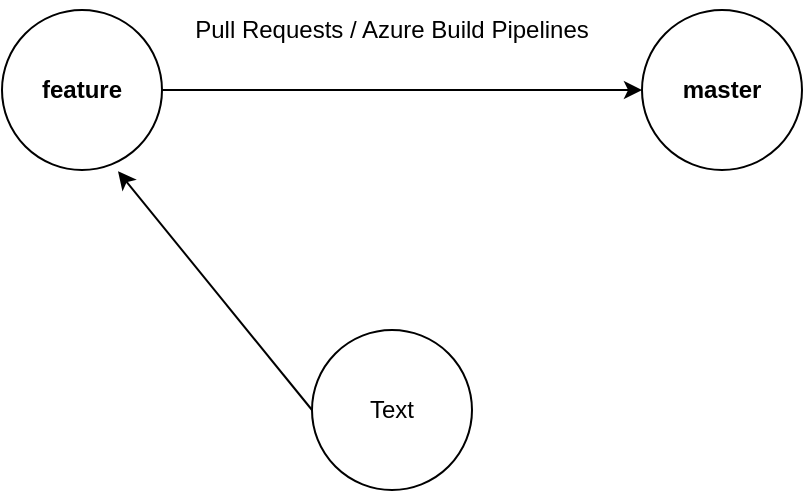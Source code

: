 <mxfile version="20.8.5" type="github">
  <diagram id="cRRqv47HqloywP55wqdQ" name="Page-1">
    <mxGraphModel dx="794" dy="462" grid="1" gridSize="10" guides="1" tooltips="1" connect="1" arrows="1" fold="1" page="1" pageScale="1" pageWidth="850" pageHeight="1100" math="0" shadow="0">
      <root>
        <mxCell id="0" />
        <mxCell id="1" parent="0" />
        <mxCell id="FpPCtnjyutJpVuYdoOeV-1" value="" style="ellipse;whiteSpace=wrap;html=1;aspect=fixed;" vertex="1" parent="1">
          <mxGeometry x="275" y="280" width="80" height="80" as="geometry" />
        </mxCell>
        <mxCell id="FpPCtnjyutJpVuYdoOeV-4" style="edgeStyle=orthogonalEdgeStyle;rounded=0;orthogonalLoop=1;jettySize=auto;html=1;entryX=0;entryY=0.5;entryDx=0;entryDy=0;" edge="1" parent="1" source="FpPCtnjyutJpVuYdoOeV-2" target="FpPCtnjyutJpVuYdoOeV-3">
          <mxGeometry relative="1" as="geometry" />
        </mxCell>
        <mxCell id="FpPCtnjyutJpVuYdoOeV-2" value="" style="ellipse;whiteSpace=wrap;html=1;aspect=fixed;" vertex="1" parent="1">
          <mxGeometry x="120" y="120" width="80" height="80" as="geometry" />
        </mxCell>
        <mxCell id="FpPCtnjyutJpVuYdoOeV-3" value="" style="ellipse;whiteSpace=wrap;html=1;aspect=fixed;" vertex="1" parent="1">
          <mxGeometry x="440" y="120" width="80" height="80" as="geometry" />
        </mxCell>
        <mxCell id="FpPCtnjyutJpVuYdoOeV-5" value="" style="endArrow=classic;html=1;rounded=0;entryX=0.725;entryY=1.008;entryDx=0;entryDy=0;exitX=0;exitY=0.5;exitDx=0;exitDy=0;entryPerimeter=0;" edge="1" parent="1" source="FpPCtnjyutJpVuYdoOeV-1" target="FpPCtnjyutJpVuYdoOeV-2">
          <mxGeometry width="50" height="50" relative="1" as="geometry">
            <mxPoint x="380" y="270" as="sourcePoint" />
            <mxPoint x="430" y="220" as="targetPoint" />
          </mxGeometry>
        </mxCell>
        <mxCell id="FpPCtnjyutJpVuYdoOeV-6" value="feature" style="text;html=1;strokeColor=none;fillColor=none;align=center;verticalAlign=middle;whiteSpace=wrap;rounded=0;fontStyle=1" vertex="1" parent="1">
          <mxGeometry x="130" y="145" width="60" height="30" as="geometry" />
        </mxCell>
        <mxCell id="FpPCtnjyutJpVuYdoOeV-7" value="master" style="text;html=1;strokeColor=none;fillColor=none;align=center;verticalAlign=middle;whiteSpace=wrap;rounded=0;fontStyle=1" vertex="1" parent="1">
          <mxGeometry x="450" y="145" width="60" height="30" as="geometry" />
        </mxCell>
        <mxCell id="FpPCtnjyutJpVuYdoOeV-8" value="Pull Requests / Azure Build Pipelines" style="text;html=1;strokeColor=none;fillColor=none;align=center;verticalAlign=middle;whiteSpace=wrap;rounded=0;" vertex="1" parent="1">
          <mxGeometry x="210" y="115" width="210" height="30" as="geometry" />
        </mxCell>
        <mxCell id="FpPCtnjyutJpVuYdoOeV-9" value="Text" style="text;html=1;strokeColor=none;fillColor=none;align=center;verticalAlign=middle;whiteSpace=wrap;rounded=0;" vertex="1" parent="1">
          <mxGeometry x="285" y="305" width="60" height="30" as="geometry" />
        </mxCell>
      </root>
    </mxGraphModel>
  </diagram>
</mxfile>
